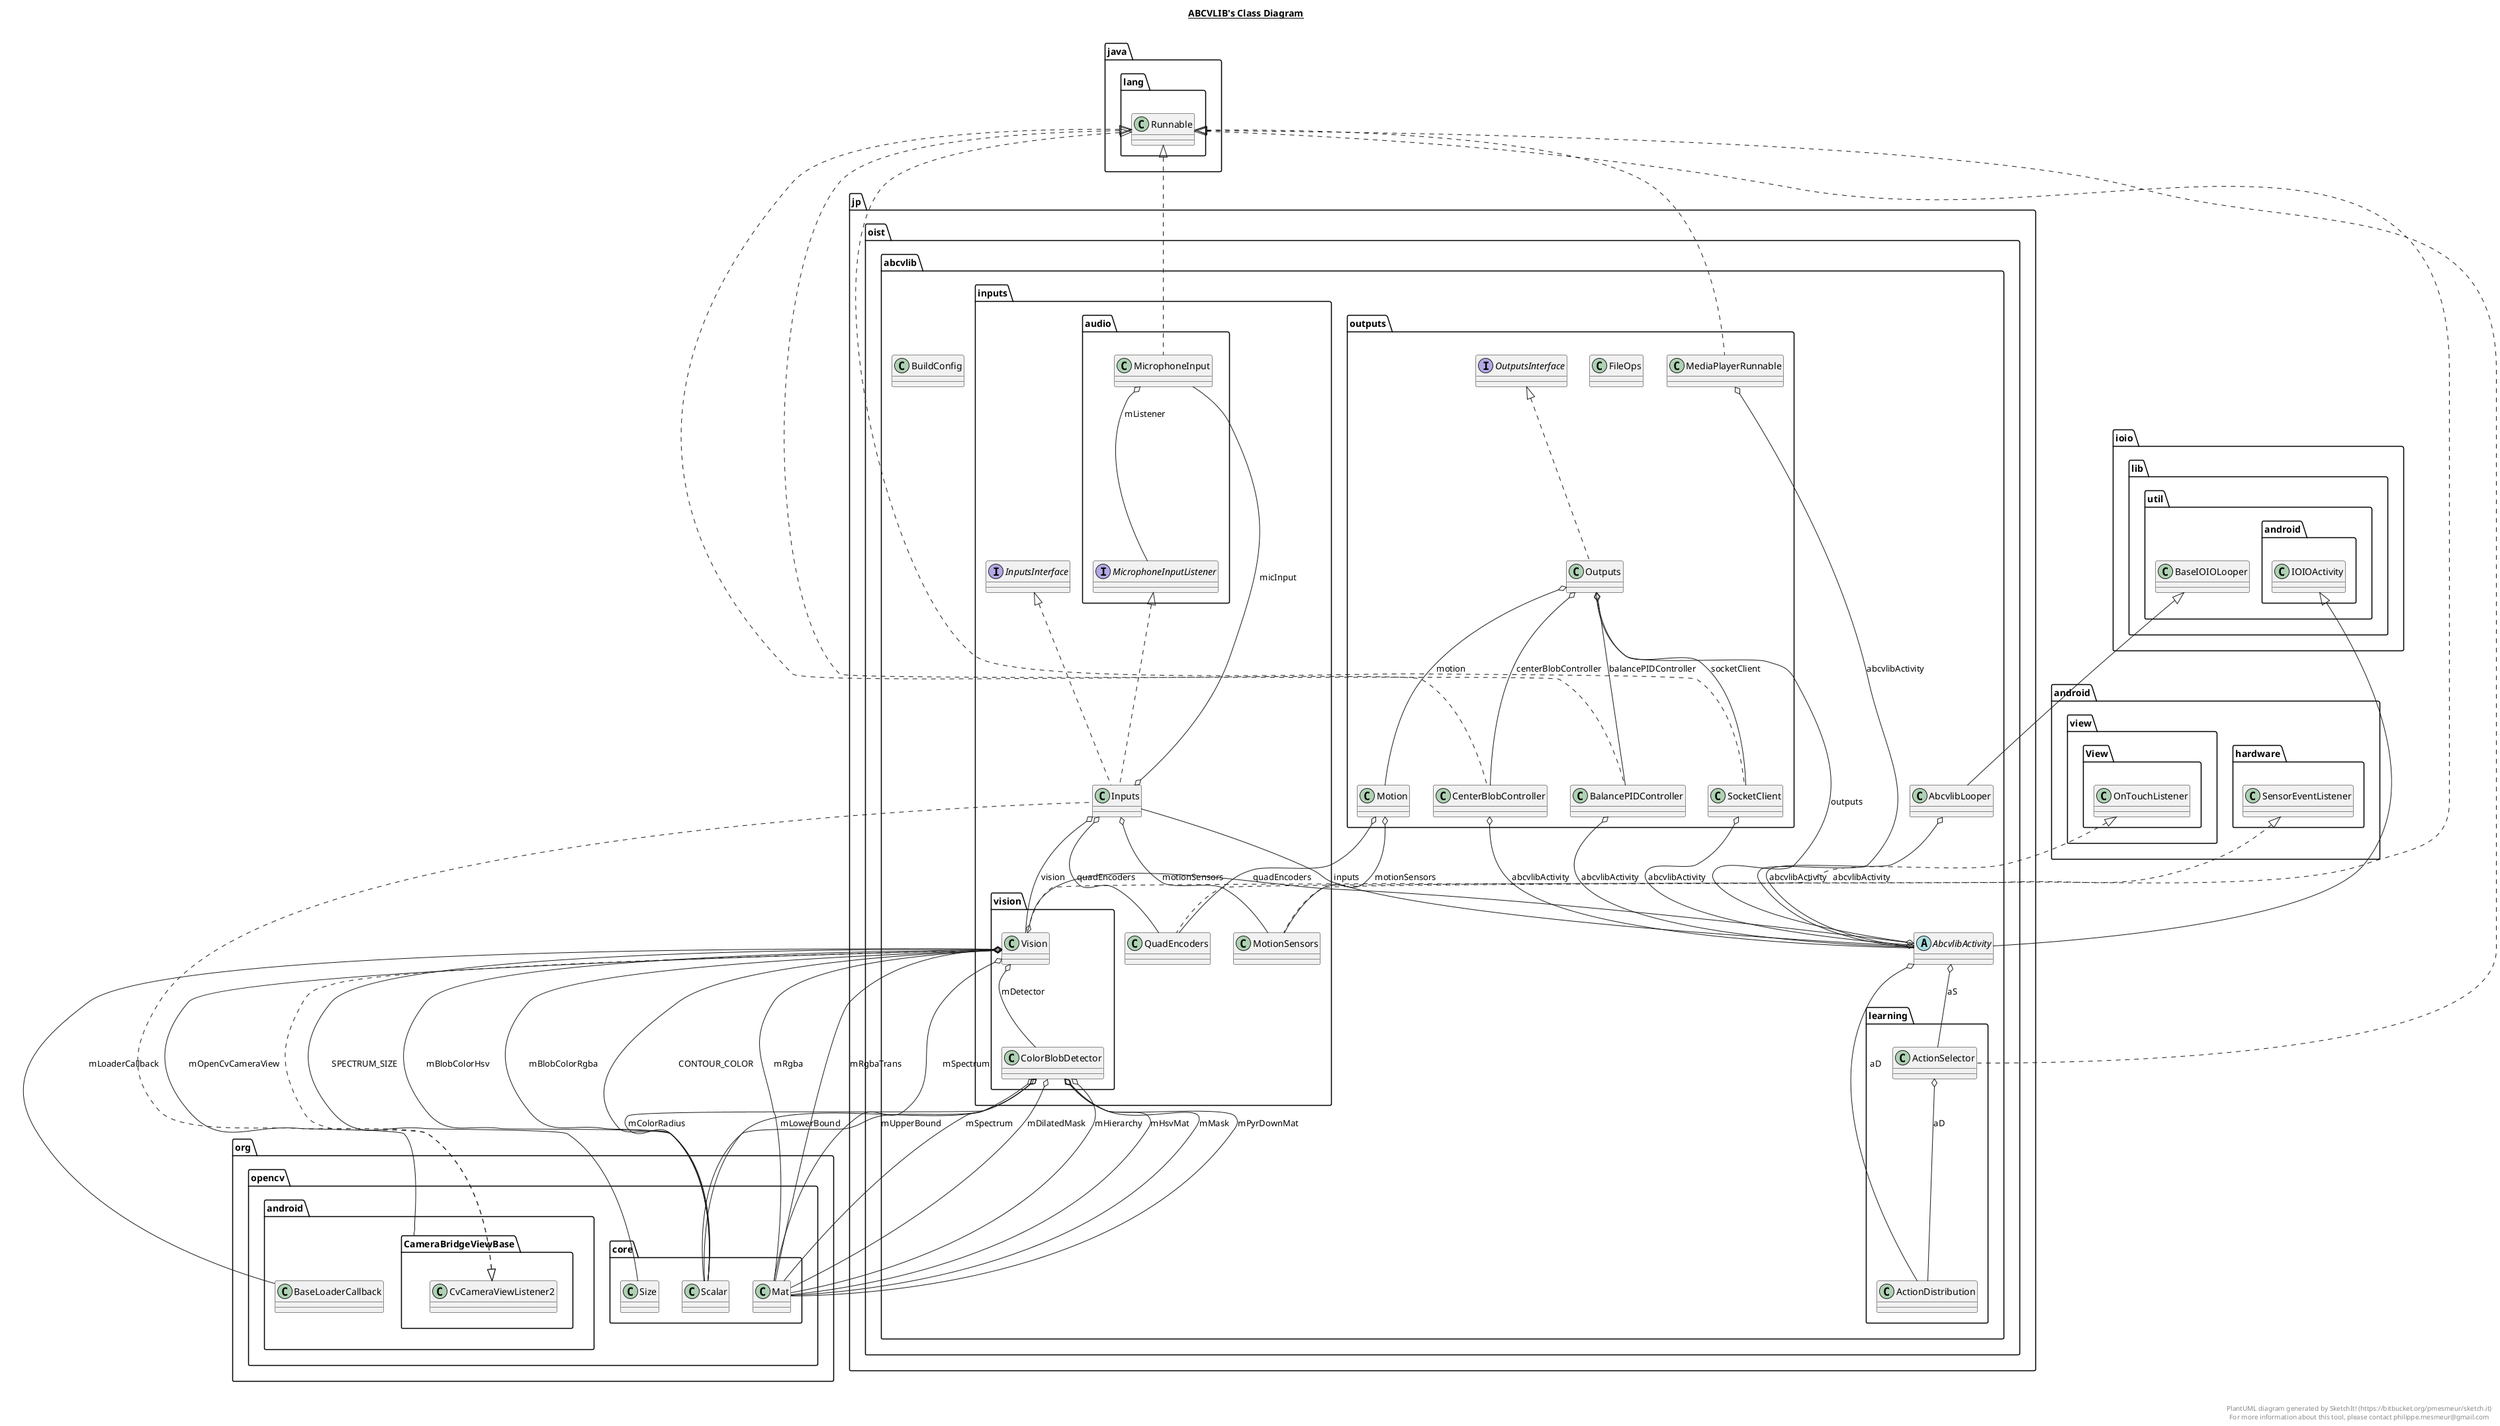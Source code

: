 @startuml

title __ABCVLIB's Class Diagram__\n

  namespace jp.oist.abcvlib {
    abstract class jp.oist.abcvlib.AbcvlibActivity {
    }
  }
  

  namespace jp.oist.abcvlib {
    class jp.oist.abcvlib.AbcvlibLooper {
    }
  }
  

  namespace jp.oist.abcvlib {
    class jp.oist.abcvlib.BuildConfig {
    }
  }
  

  namespace jp.oist.abcvlib {
    namespace inputs {
      class jp.oist.abcvlib.inputs.Inputs {
      }
    }
  }
  

  namespace jp.oist.abcvlib {
    namespace inputs {
      interface jp.oist.abcvlib.inputs.InputsInterface {
      }
    }
  }
  

  namespace jp.oist.abcvlib {
    namespace inputs {
      class jp.oist.abcvlib.inputs.MotionSensors {
      }
    }
  }
  

  namespace jp.oist.abcvlib {
    namespace inputs {
      class jp.oist.abcvlib.inputs.QuadEncoders {
      }
    }
  }
  

  namespace jp.oist.abcvlib {
    namespace inputs {
      namespace audio {
        class jp.oist.abcvlib.inputs.audio.MicrophoneInput {
        }
      }
    }
  }
  

  namespace jp.oist.abcvlib {
    namespace inputs {
      namespace audio {
        interface jp.oist.abcvlib.inputs.audio.MicrophoneInputListener {
        }
      }
    }
  }
  

  namespace jp.oist.abcvlib {
    namespace inputs {
      namespace vision {
        class jp.oist.abcvlib.inputs.vision.ColorBlobDetector {
        }
      }
    }
  }
  

  namespace jp.oist.abcvlib {
    namespace inputs {
      namespace vision {
        class jp.oist.abcvlib.inputs.vision.Vision {
        }
      }
    }
  }
  

  namespace jp.oist.abcvlib {
    namespace learning {
      class jp.oist.abcvlib.learning.ActionDistribution {
      }
    }
  }
  

  namespace jp.oist.abcvlib {
    namespace learning {
      class jp.oist.abcvlib.learning.ActionSelector {
      }
    }
  }
  

  namespace jp.oist.abcvlib {
    namespace outputs {
      class jp.oist.abcvlib.outputs.BalancePIDController {
      }
    }
  }
  

  namespace jp.oist.abcvlib {
    namespace outputs {
      class jp.oist.abcvlib.outputs.CenterBlobController {
      }
    }
  }
  

  namespace jp.oist.abcvlib {
    namespace outputs {
      class jp.oist.abcvlib.outputs.FileOps {
      }
    }
  }
  

  namespace jp.oist.abcvlib {
    namespace outputs {
      class jp.oist.abcvlib.outputs.MediaPlayerRunnable {
      }
    }
  }
  

  namespace jp.oist.abcvlib {
    namespace outputs {
      class jp.oist.abcvlib.outputs.Motion {
      }
    }
  }
  

  namespace jp.oist.abcvlib {
    namespace outputs {
      class jp.oist.abcvlib.outputs.Outputs {
      }
    }
  }
  

  namespace jp.oist.abcvlib {
    namespace outputs {
      interface jp.oist.abcvlib.outputs.OutputsInterface {
      }
    }
  }
  

  namespace jp.oist.abcvlib {
    namespace outputs {
      class jp.oist.abcvlib.outputs.SocketClient {
      }
    }
  }
  

  jp.oist.abcvlib.AbcvlibActivity -up-|> ioio.lib.util.android.IOIOActivity
  jp.oist.abcvlib.AbcvlibActivity o-- jp.oist.abcvlib.learning.ActionDistribution : aD
  jp.oist.abcvlib.AbcvlibActivity o-- jp.oist.abcvlib.learning.ActionSelector : aS
  jp.oist.abcvlib.AbcvlibActivity o-- jp.oist.abcvlib.inputs.Inputs : inputs
  jp.oist.abcvlib.AbcvlibActivity o-- jp.oist.abcvlib.outputs.Outputs : outputs
  jp.oist.abcvlib.AbcvlibLooper -up-|> ioio.lib.util.BaseIOIOLooper
  jp.oist.abcvlib.AbcvlibLooper o-- jp.oist.abcvlib.AbcvlibActivity : abcvlibActivity
  jp.oist.abcvlib.inputs.Inputs .up.|> jp.oist.abcvlib.inputs.InputsInterface
  jp.oist.abcvlib.inputs.Inputs .up.|> jp.oist.abcvlib.inputs.audio.MicrophoneInputListener
  jp.oist.abcvlib.inputs.Inputs .up.|> org.opencv.android.CameraBridgeViewBase.CvCameraViewListener2
  jp.oist.abcvlib.inputs.Inputs o-- jp.oist.abcvlib.inputs.audio.MicrophoneInput : micInput
  jp.oist.abcvlib.inputs.Inputs o-- jp.oist.abcvlib.inputs.MotionSensors : motionSensors
  jp.oist.abcvlib.inputs.Inputs o-- jp.oist.abcvlib.inputs.QuadEncoders : quadEncoders
  jp.oist.abcvlib.inputs.Inputs o-- jp.oist.abcvlib.inputs.vision.Vision : vision
  jp.oist.abcvlib.inputs.MotionSensors .up.|> android.hardware.SensorEventListener
  jp.oist.abcvlib.inputs.QuadEncoders .up.|> java.lang.Runnable
  jp.oist.abcvlib.inputs.audio.MicrophoneInput .up.|> java.lang.Runnable
  jp.oist.abcvlib.inputs.audio.MicrophoneInput o-- jp.oist.abcvlib.inputs.audio.MicrophoneInputListener : mListener
  jp.oist.abcvlib.inputs.vision.ColorBlobDetector o-- org.opencv.core.Mat : mDilatedMask
  jp.oist.abcvlib.inputs.vision.ColorBlobDetector o-- org.opencv.core.Mat : mHierarchy
  jp.oist.abcvlib.inputs.vision.ColorBlobDetector o-- org.opencv.core.Mat : mHsvMat
  jp.oist.abcvlib.inputs.vision.ColorBlobDetector o-- org.opencv.core.Mat : mMask
  jp.oist.abcvlib.inputs.vision.ColorBlobDetector o-- org.opencv.core.Mat : mPyrDownMat
  jp.oist.abcvlib.inputs.vision.ColorBlobDetector o-- org.opencv.core.Scalar : mColorRadius
  jp.oist.abcvlib.inputs.vision.ColorBlobDetector o-- org.opencv.core.Scalar : mLowerBound
  jp.oist.abcvlib.inputs.vision.ColorBlobDetector o-- org.opencv.core.Mat : mSpectrum
  jp.oist.abcvlib.inputs.vision.ColorBlobDetector o-- org.opencv.core.Scalar : mUpperBound
  jp.oist.abcvlib.inputs.vision.Vision .up.|> android.view.View.OnTouchListener
  jp.oist.abcvlib.inputs.vision.Vision .up.|> org.opencv.android.CameraBridgeViewBase.CvCameraViewListener2
  jp.oist.abcvlib.inputs.vision.Vision o-- org.opencv.android.CameraBridgeViewBase : mOpenCvCameraView
  jp.oist.abcvlib.inputs.vision.Vision o-- org.opencv.core.Mat : mRgba
  jp.oist.abcvlib.inputs.vision.Vision o-- org.opencv.core.Mat : mRgbaTrans
  jp.oist.abcvlib.inputs.vision.Vision o-- org.opencv.core.Scalar : CONTOUR_COLOR
  jp.oist.abcvlib.inputs.vision.Vision o-- org.opencv.core.Size : SPECTRUM_SIZE
  jp.oist.abcvlib.inputs.vision.Vision o-- org.opencv.core.Scalar : mBlobColorHsv
  jp.oist.abcvlib.inputs.vision.Vision o-- org.opencv.core.Scalar : mBlobColorRgba
  jp.oist.abcvlib.inputs.vision.Vision o-- jp.oist.abcvlib.inputs.vision.ColorBlobDetector : mDetector
  jp.oist.abcvlib.inputs.vision.Vision o-- org.opencv.core.Mat : mSpectrum
  jp.oist.abcvlib.inputs.vision.Vision o-- jp.oist.abcvlib.AbcvlibActivity : abcvlibActivity
  jp.oist.abcvlib.inputs.vision.Vision o-- org.opencv.android.BaseLoaderCallback : mLoaderCallback
  jp.oist.abcvlib.learning.ActionSelector .up.|> java.lang.Runnable
  jp.oist.abcvlib.learning.ActionSelector o-- jp.oist.abcvlib.learning.ActionDistribution : aD
  jp.oist.abcvlib.outputs.BalancePIDController .up.|> java.lang.Runnable
  jp.oist.abcvlib.outputs.BalancePIDController o-- jp.oist.abcvlib.AbcvlibActivity : abcvlibActivity
  jp.oist.abcvlib.outputs.CenterBlobController .up.|> java.lang.Runnable
  jp.oist.abcvlib.outputs.CenterBlobController o-- jp.oist.abcvlib.AbcvlibActivity : abcvlibActivity
  jp.oist.abcvlib.outputs.MediaPlayerRunnable .up.|> java.lang.Runnable
  jp.oist.abcvlib.outputs.MediaPlayerRunnable o-- jp.oist.abcvlib.AbcvlibActivity : abcvlibActivity
  jp.oist.abcvlib.outputs.Motion o-- jp.oist.abcvlib.inputs.MotionSensors : motionSensors
  jp.oist.abcvlib.outputs.Motion o-- jp.oist.abcvlib.inputs.QuadEncoders : quadEncoders
  jp.oist.abcvlib.outputs.Outputs .up.|> jp.oist.abcvlib.outputs.OutputsInterface
  jp.oist.abcvlib.outputs.Outputs o-- jp.oist.abcvlib.outputs.Motion : motion
  jp.oist.abcvlib.outputs.Outputs o-- jp.oist.abcvlib.outputs.SocketClient : socketClient
  jp.oist.abcvlib.outputs.Outputs o-- jp.oist.abcvlib.outputs.BalancePIDController : balancePIDController
  jp.oist.abcvlib.outputs.Outputs o-- jp.oist.abcvlib.outputs.CenterBlobController : centerBlobController
  jp.oist.abcvlib.outputs.SocketClient .up.|> java.lang.Runnable
  jp.oist.abcvlib.outputs.SocketClient o-- jp.oist.abcvlib.AbcvlibActivity : abcvlibActivity


right footer


PlantUML diagram generated by SketchIt! (https://bitbucket.org/pmesmeur/sketch.it)
For more information about this tool, please contact philippe.mesmeur@gmail.com
endfooter

@enduml
